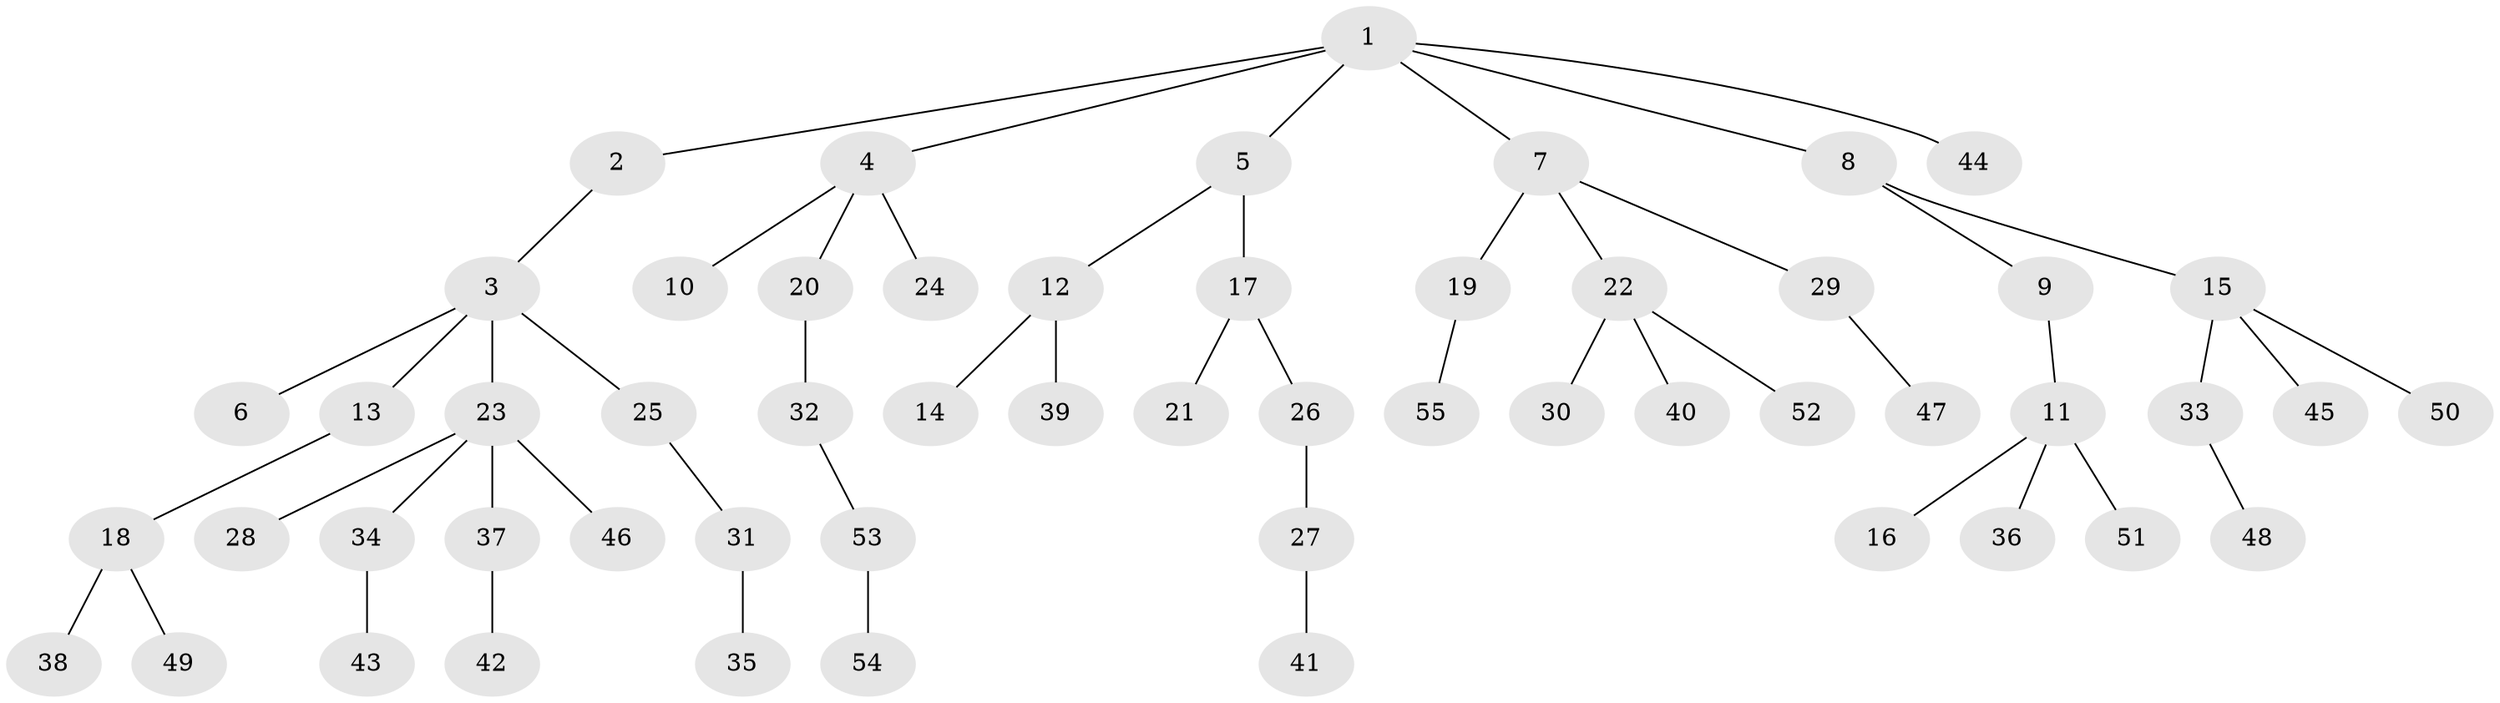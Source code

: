 // Generated by graph-tools (version 1.1) at 2025/36/03/09/25 02:36:53]
// undirected, 55 vertices, 54 edges
graph export_dot {
graph [start="1"]
  node [color=gray90,style=filled];
  1;
  2;
  3;
  4;
  5;
  6;
  7;
  8;
  9;
  10;
  11;
  12;
  13;
  14;
  15;
  16;
  17;
  18;
  19;
  20;
  21;
  22;
  23;
  24;
  25;
  26;
  27;
  28;
  29;
  30;
  31;
  32;
  33;
  34;
  35;
  36;
  37;
  38;
  39;
  40;
  41;
  42;
  43;
  44;
  45;
  46;
  47;
  48;
  49;
  50;
  51;
  52;
  53;
  54;
  55;
  1 -- 2;
  1 -- 4;
  1 -- 5;
  1 -- 7;
  1 -- 8;
  1 -- 44;
  2 -- 3;
  3 -- 6;
  3 -- 13;
  3 -- 23;
  3 -- 25;
  4 -- 10;
  4 -- 20;
  4 -- 24;
  5 -- 12;
  5 -- 17;
  7 -- 19;
  7 -- 22;
  7 -- 29;
  8 -- 9;
  8 -- 15;
  9 -- 11;
  11 -- 16;
  11 -- 36;
  11 -- 51;
  12 -- 14;
  12 -- 39;
  13 -- 18;
  15 -- 33;
  15 -- 45;
  15 -- 50;
  17 -- 21;
  17 -- 26;
  18 -- 38;
  18 -- 49;
  19 -- 55;
  20 -- 32;
  22 -- 30;
  22 -- 40;
  22 -- 52;
  23 -- 28;
  23 -- 34;
  23 -- 37;
  23 -- 46;
  25 -- 31;
  26 -- 27;
  27 -- 41;
  29 -- 47;
  31 -- 35;
  32 -- 53;
  33 -- 48;
  34 -- 43;
  37 -- 42;
  53 -- 54;
}
